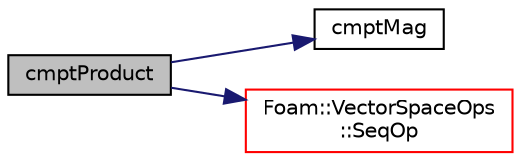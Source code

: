 digraph "cmptProduct"
{
  bgcolor="transparent";
  edge [fontname="Helvetica",fontsize="10",labelfontname="Helvetica",labelfontsize="10"];
  node [fontname="Helvetica",fontsize="10",shape=record];
  rankdir="LR";
  Node1 [label="cmptProduct",height=0.2,width=0.4,color="black", fillcolor="grey75", style="filled", fontcolor="black"];
  Node1 -> Node2 [color="midnightblue",fontsize="10",style="solid",fontname="Helvetica"];
  Node2 [label="cmptMag",height=0.2,width=0.4,color="black",URL="$a10936.html#acf2383c8a0a1d5fef3eb5255b950229d"];
  Node1 -> Node3 [color="midnightblue",fontsize="10",style="solid",fontname="Helvetica"];
  Node3 [label="Foam::VectorSpaceOps\l::SeqOp",height=0.2,width=0.4,color="red",URL="$a02908.html#a795250159e68e47abe1d86f5b2873c04"];
}
